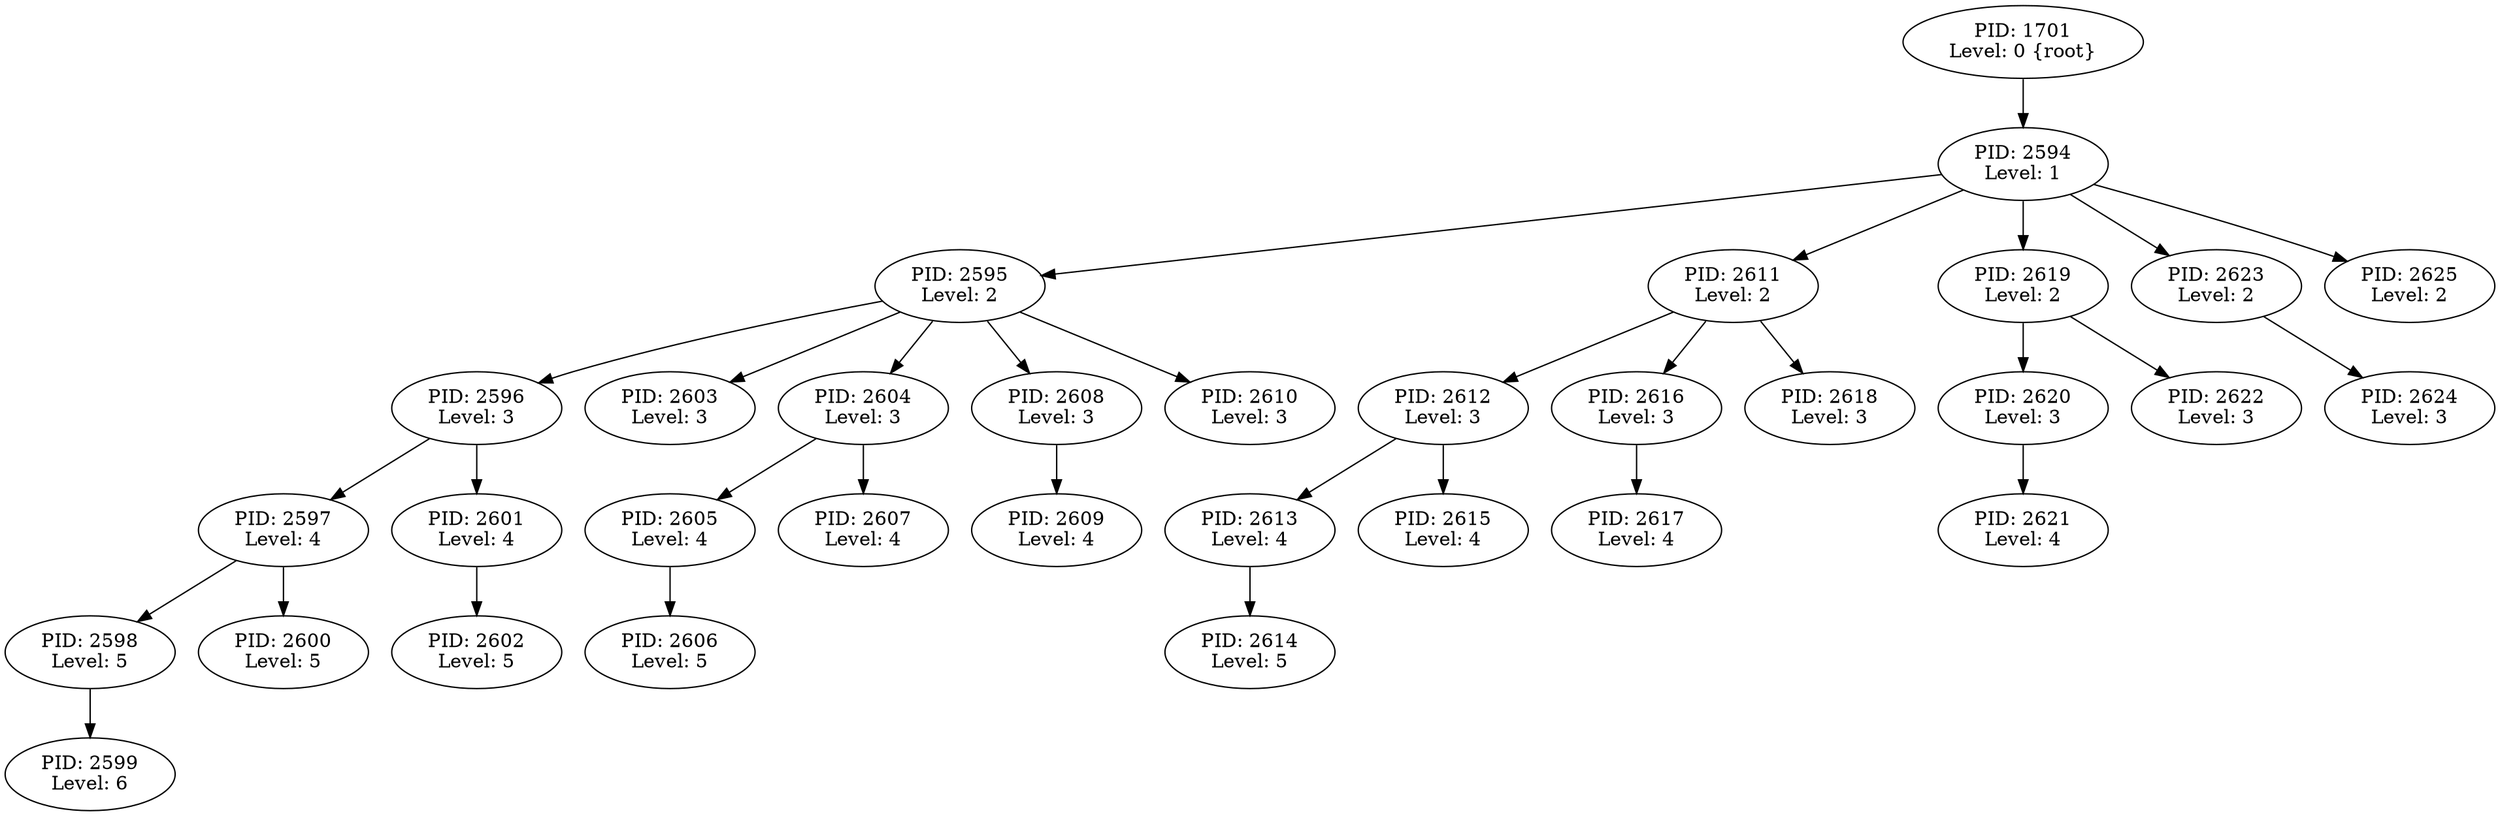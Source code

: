 digraph G{
	1701 [label="PID: 1701\nLevel: 0 {root}"];
	1701 -> 2594;
	2594 [label="PID: 2594\nLevel: 1"];
	2594 -> 2595;
	2595 [label="PID: 2595\nLevel: 2"];
	2595 -> 2596;
	2596 [label="PID: 2596\nLevel: 3"];
	2596 -> 2597;
	2597 [label="PID: 2597\nLevel: 4"];
	2597 -> 2598;
	2598 [label="PID: 2598\nLevel: 5"];
	2598 -> 2599;
	2599 [label="PID: 2599\nLevel: 6"];
	2597 -> 2600;
	2600 [label="PID: 2600\nLevel: 5"];
	2596 -> 2601;
	2601 [label="PID: 2601\nLevel: 4"];
	2601 -> 2602;
	2602 [label="PID: 2602\nLevel: 5"];
	2595 -> 2603;
	2603 [label="PID: 2603\nLevel: 3"];
	2595 -> 2604;
	2604 [label="PID: 2604\nLevel: 3"];
	2604 -> 2605;
	2605 [label="PID: 2605\nLevel: 4"];
	2605 -> 2606;
	2606 [label="PID: 2606\nLevel: 5"];
	2604 -> 2607;
	2607 [label="PID: 2607\nLevel: 4"];
	2595 -> 2608;
	2608 [label="PID: 2608\nLevel: 3"];
	2608 -> 2609;
	2609 [label="PID: 2609\nLevel: 4"];
	2595 -> 2610;
	2610 [label="PID: 2610\nLevel: 3"];
	2594 -> 2611;
	2611 [label="PID: 2611\nLevel: 2"];
	2611 -> 2612;
	2612 [label="PID: 2612\nLevel: 3"];
	2612 -> 2613;
	2613 [label="PID: 2613\nLevel: 4"];
	2613 -> 2614;
	2614 [label="PID: 2614\nLevel: 5"];
	2612 -> 2615;
	2615 [label="PID: 2615\nLevel: 4"];
	2611 -> 2616;
	2616 [label="PID: 2616\nLevel: 3"];
	2616 -> 2617;
	2617 [label="PID: 2617\nLevel: 4"];	
	2611 -> 2618;
	2618 [label="PID: 2618\nLevel: 3"];
	2594 -> 2619;
	2619 [label="PID: 2619\nLevel: 2"];
	2619 -> 2620;
	2620 [label="PID: 2620\nLevel: 3"];
	2620 -> 2621;
	2621 [label="PID: 2621\nLevel: 4"];
	2619 -> 2622;
	2622 [label="PID: 2622\nLevel: 3"];
	2594 -> 2623;
	2623 [label="PID: 2623\nLevel: 2"];
	2623 -> 2624;
	2624 [label="PID: 2624\nLevel: 3"];
	2594 -> 2625;
	2625 [label="PID: 2625\nLevel: 2"];
	
}